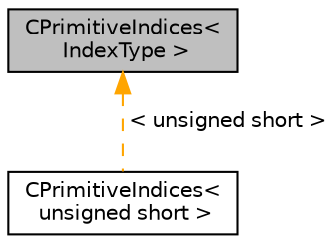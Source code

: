 digraph "CPrimitiveIndices&lt; IndexType &gt;"
{
 // LATEX_PDF_SIZE
  edge [fontname="Helvetica",fontsize="10",labelfontname="Helvetica",labelfontsize="10"];
  node [fontname="Helvetica",fontsize="10",shape=record];
  Node1 [label="CPrimitiveIndices\<\l IndexType \>",height=0.2,width=0.4,color="black", fillcolor="grey75", style="filled", fontcolor="black",tooltip="Abstract wrapper for the CIndices classes of CEulerVariable, CIncEulerVariable, etc...."];
  Node1 -> Node2 [dir="back",color="orange",fontsize="10",style="dashed",label=" \< unsigned short \>" ,fontname="Helvetica"];
  Node2 [label="CPrimitiveIndices\<\l unsigned short \>",height=0.2,width=0.4,color="black", fillcolor="white", style="filled",URL="$structCPrimitiveIndices.html",tooltip=" "];
}
